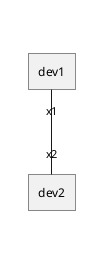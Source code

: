 {
  "sha1": "65m61vjy1du5ek87m7mbidg2olqu1r5",
  "insertion": {
    "when": "2024-05-30T20:48:20.882Z",
    "url": "https://forum.plantuml.net/17283/nwdiag-problem-with-address-label-position-on-peer-network",
    "user": "plantuml@gmail.com"
  }
}
@startuml
nwdiag {
	dev1[address = "x1"]
	dev2[address = "x2"]
	dev1 -- dev2
}
@enduml
